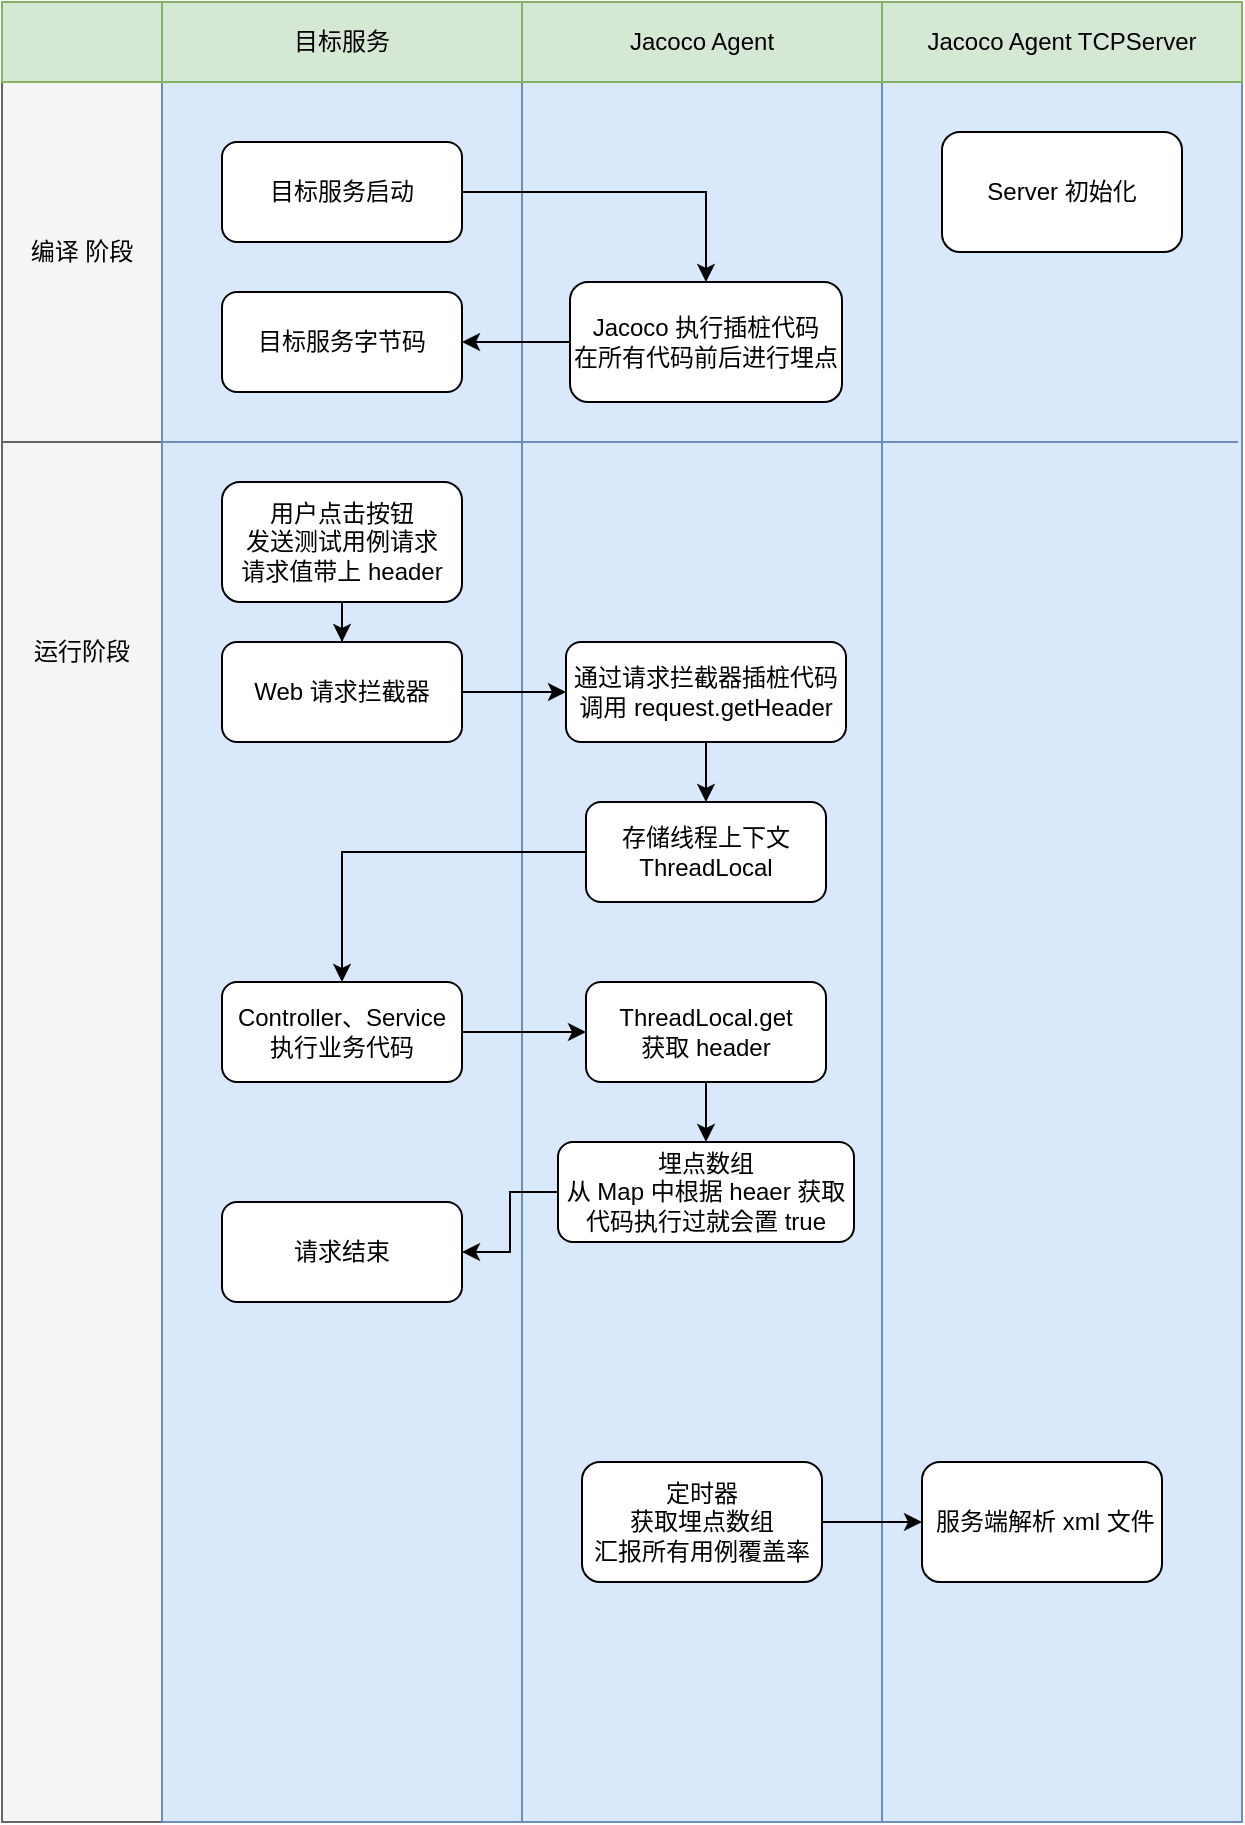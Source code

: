 <mxfile version="26.2.14">
  <diagram name="第 1 页" id="hXDU56195jEEBeuySwYf">
    <mxGraphModel dx="1418" dy="708" grid="1" gridSize="10" guides="1" tooltips="1" connect="1" arrows="1" fold="1" page="1" pageScale="1" pageWidth="827" pageHeight="1169" math="0" shadow="0">
      <root>
        <mxCell id="0" />
        <mxCell id="1" parent="0" />
        <mxCell id="kvxOHXNZiyXfdkXhn_nK-38" value="" style="rounded=0;whiteSpace=wrap;html=1;fillColor=#dae8fc;strokeColor=#6c8ebf;" vertex="1" parent="1">
          <mxGeometry x="510" y="100" width="180" height="880" as="geometry" />
        </mxCell>
        <mxCell id="kvxOHXNZiyXfdkXhn_nK-10" value="" style="rounded=0;whiteSpace=wrap;html=1;fillColor=#f5f5f5;fontColor=#333333;strokeColor=#666666;" vertex="1" parent="1">
          <mxGeometry x="70" y="70" width="440" height="220" as="geometry" />
        </mxCell>
        <mxCell id="kvxOHXNZiyXfdkXhn_nK-17" value="" style="rounded=0;whiteSpace=wrap;html=1;fillColor=#f5f5f5;fontColor=#333333;strokeColor=#666666;" vertex="1" parent="1">
          <mxGeometry x="70" y="290" width="440" height="690" as="geometry" />
        </mxCell>
        <mxCell id="kvxOHXNZiyXfdkXhn_nK-7" value="" style="rounded=0;whiteSpace=wrap;html=1;fillColor=#dae8fc;strokeColor=#6c8ebf;" vertex="1" parent="1">
          <mxGeometry x="330" y="80" width="180" height="900" as="geometry" />
        </mxCell>
        <mxCell id="kvxOHXNZiyXfdkXhn_nK-6" value="" style="rounded=0;whiteSpace=wrap;html=1;fillColor=#dae8fc;strokeColor=#6c8ebf;" vertex="1" parent="1">
          <mxGeometry x="150" y="80" width="180" height="900" as="geometry" />
        </mxCell>
        <mxCell id="kvxOHXNZiyXfdkXhn_nK-2" value="目标服务" style="rounded=0;whiteSpace=wrap;html=1;fillColor=#d5e8d4;strokeColor=#82b366;" vertex="1" parent="1">
          <mxGeometry x="150" y="70" width="180" height="40" as="geometry" />
        </mxCell>
        <mxCell id="kvxOHXNZiyXfdkXhn_nK-4" value="Jacoco Agent" style="rounded=0;whiteSpace=wrap;html=1;fillColor=#d5e8d4;strokeColor=#82b366;" vertex="1" parent="1">
          <mxGeometry x="330" y="70" width="180" height="40" as="geometry" />
        </mxCell>
        <mxCell id="kvxOHXNZiyXfdkXhn_nK-23" style="edgeStyle=orthogonalEdgeStyle;rounded=0;orthogonalLoop=1;jettySize=auto;html=1;entryX=0.5;entryY=0;entryDx=0;entryDy=0;" edge="1" parent="1" source="kvxOHXNZiyXfdkXhn_nK-8" target="kvxOHXNZiyXfdkXhn_nK-9">
          <mxGeometry relative="1" as="geometry" />
        </mxCell>
        <mxCell id="kvxOHXNZiyXfdkXhn_nK-8" value="目标服务启动" style="rounded=1;whiteSpace=wrap;html=1;" vertex="1" parent="1">
          <mxGeometry x="180" y="140" width="120" height="50" as="geometry" />
        </mxCell>
        <mxCell id="kvxOHXNZiyXfdkXhn_nK-9" value="Jacoco 执行插桩代码&lt;br&gt;在所有代码前后进行埋点" style="rounded=1;whiteSpace=wrap;html=1;" vertex="1" parent="1">
          <mxGeometry x="354" y="210" width="136" height="60" as="geometry" />
        </mxCell>
        <mxCell id="kvxOHXNZiyXfdkXhn_nK-11" value="编译 阶段" style="text;html=1;align=center;verticalAlign=middle;whiteSpace=wrap;rounded=0;" vertex="1" parent="1">
          <mxGeometry x="80" y="180" width="60" height="30" as="geometry" />
        </mxCell>
        <mxCell id="kvxOHXNZiyXfdkXhn_nK-12" value="" style="rounded=0;whiteSpace=wrap;html=1;fillColor=#d5e8d4;strokeColor=#82b366;" vertex="1" parent="1">
          <mxGeometry x="70" y="70" width="80" height="40" as="geometry" />
        </mxCell>
        <mxCell id="kvxOHXNZiyXfdkXhn_nK-15" value="" style="endArrow=classic;html=1;rounded=0;exitX=0;exitY=0.5;exitDx=0;exitDy=0;entryX=1;entryY=0.5;entryDx=0;entryDy=0;" edge="1" parent="1" source="kvxOHXNZiyXfdkXhn_nK-9" target="kvxOHXNZiyXfdkXhn_nK-16">
          <mxGeometry width="50" height="50" relative="1" as="geometry">
            <mxPoint x="30" y="420" as="sourcePoint" />
            <mxPoint x="80" y="370" as="targetPoint" />
          </mxGeometry>
        </mxCell>
        <mxCell id="kvxOHXNZiyXfdkXhn_nK-16" value="目标服务字节码" style="rounded=1;whiteSpace=wrap;html=1;" vertex="1" parent="1">
          <mxGeometry x="180" y="215" width="120" height="50" as="geometry" />
        </mxCell>
        <mxCell id="kvxOHXNZiyXfdkXhn_nK-18" value="运行阶段" style="text;html=1;align=center;verticalAlign=middle;whiteSpace=wrap;rounded=0;" vertex="1" parent="1">
          <mxGeometry x="80" y="380" width="60" height="30" as="geometry" />
        </mxCell>
        <mxCell id="kvxOHXNZiyXfdkXhn_nK-24" style="edgeStyle=orthogonalEdgeStyle;rounded=0;orthogonalLoop=1;jettySize=auto;html=1;" edge="1" parent="1" source="kvxOHXNZiyXfdkXhn_nK-19" target="kvxOHXNZiyXfdkXhn_nK-22">
          <mxGeometry relative="1" as="geometry" />
        </mxCell>
        <mxCell id="kvxOHXNZiyXfdkXhn_nK-19" value="用户点击按钮&lt;br&gt;发送测试用例请求&lt;br&gt;请求值带上 header" style="rounded=1;whiteSpace=wrap;html=1;" vertex="1" parent="1">
          <mxGeometry x="180" y="310" width="120" height="60" as="geometry" />
        </mxCell>
        <mxCell id="kvxOHXNZiyXfdkXhn_nK-20" value="" style="endArrow=none;html=1;rounded=0;fillColor=#dae8fc;strokeColor=#6c8ebf;" edge="1" parent="1">
          <mxGeometry width="50" height="50" relative="1" as="geometry">
            <mxPoint x="150" y="290" as="sourcePoint" />
            <mxPoint x="688" y="290" as="targetPoint" />
          </mxGeometry>
        </mxCell>
        <mxCell id="kvxOHXNZiyXfdkXhn_nK-26" style="edgeStyle=orthogonalEdgeStyle;rounded=0;orthogonalLoop=1;jettySize=auto;html=1;entryX=0;entryY=0.5;entryDx=0;entryDy=0;" edge="1" parent="1" source="kvxOHXNZiyXfdkXhn_nK-22" target="kvxOHXNZiyXfdkXhn_nK-25">
          <mxGeometry relative="1" as="geometry" />
        </mxCell>
        <mxCell id="kvxOHXNZiyXfdkXhn_nK-22" value="Web 请求拦截器" style="rounded=1;whiteSpace=wrap;html=1;" vertex="1" parent="1">
          <mxGeometry x="180" y="390" width="120" height="50" as="geometry" />
        </mxCell>
        <mxCell id="kvxOHXNZiyXfdkXhn_nK-28" style="edgeStyle=orthogonalEdgeStyle;rounded=0;orthogonalLoop=1;jettySize=auto;html=1;" edge="1" parent="1" source="kvxOHXNZiyXfdkXhn_nK-25" target="kvxOHXNZiyXfdkXhn_nK-27">
          <mxGeometry relative="1" as="geometry" />
        </mxCell>
        <mxCell id="kvxOHXNZiyXfdkXhn_nK-25" value="通过请求拦截器插桩代码&lt;br&gt;调用 request.getHeader" style="rounded=1;whiteSpace=wrap;html=1;" vertex="1" parent="1">
          <mxGeometry x="352" y="390" width="140" height="50" as="geometry" />
        </mxCell>
        <mxCell id="kvxOHXNZiyXfdkXhn_nK-34" style="edgeStyle=orthogonalEdgeStyle;rounded=0;orthogonalLoop=1;jettySize=auto;html=1;entryX=0.5;entryY=0;entryDx=0;entryDy=0;" edge="1" parent="1" source="kvxOHXNZiyXfdkXhn_nK-27" target="kvxOHXNZiyXfdkXhn_nK-30">
          <mxGeometry relative="1" as="geometry" />
        </mxCell>
        <mxCell id="kvxOHXNZiyXfdkXhn_nK-27" value="存储线程上下文&lt;br&gt;ThreadLocal" style="rounded=1;whiteSpace=wrap;html=1;" vertex="1" parent="1">
          <mxGeometry x="362" y="470" width="120" height="50" as="geometry" />
        </mxCell>
        <mxCell id="kvxOHXNZiyXfdkXhn_nK-33" style="edgeStyle=orthogonalEdgeStyle;rounded=0;orthogonalLoop=1;jettySize=auto;html=1;entryX=0;entryY=0.5;entryDx=0;entryDy=0;" edge="1" parent="1" source="kvxOHXNZiyXfdkXhn_nK-30" target="kvxOHXNZiyXfdkXhn_nK-32">
          <mxGeometry relative="1" as="geometry" />
        </mxCell>
        <mxCell id="kvxOHXNZiyXfdkXhn_nK-30" value="Controller、Service&lt;br&gt;执行业务代码" style="rounded=1;whiteSpace=wrap;html=1;" vertex="1" parent="1">
          <mxGeometry x="180" y="560" width="120" height="50" as="geometry" />
        </mxCell>
        <mxCell id="kvxOHXNZiyXfdkXhn_nK-40" style="edgeStyle=orthogonalEdgeStyle;rounded=0;orthogonalLoop=1;jettySize=auto;html=1;entryX=0.5;entryY=0;entryDx=0;entryDy=0;" edge="1" parent="1" source="kvxOHXNZiyXfdkXhn_nK-32" target="kvxOHXNZiyXfdkXhn_nK-36">
          <mxGeometry relative="1" as="geometry" />
        </mxCell>
        <mxCell id="kvxOHXNZiyXfdkXhn_nK-32" value="ThreadLocal.get&lt;br&gt;获取 header" style="rounded=1;whiteSpace=wrap;html=1;" vertex="1" parent="1">
          <mxGeometry x="362" y="560" width="120" height="50" as="geometry" />
        </mxCell>
        <mxCell id="kvxOHXNZiyXfdkXhn_nK-44" style="edgeStyle=orthogonalEdgeStyle;rounded=0;orthogonalLoop=1;jettySize=auto;html=1;entryX=1;entryY=0.5;entryDx=0;entryDy=0;" edge="1" parent="1" source="kvxOHXNZiyXfdkXhn_nK-36" target="kvxOHXNZiyXfdkXhn_nK-41">
          <mxGeometry relative="1" as="geometry" />
        </mxCell>
        <mxCell id="kvxOHXNZiyXfdkXhn_nK-36" value="埋点数组&lt;br&gt;从 Map 中根据 heaer 获取&lt;br&gt;代码执行过就会置 true" style="rounded=1;whiteSpace=wrap;html=1;" vertex="1" parent="1">
          <mxGeometry x="348" y="640" width="148" height="50" as="geometry" />
        </mxCell>
        <mxCell id="kvxOHXNZiyXfdkXhn_nK-37" value="Jacoco Agent TCPServer" style="rounded=0;whiteSpace=wrap;html=1;fillColor=#d5e8d4;strokeColor=#82b366;" vertex="1" parent="1">
          <mxGeometry x="510" y="70" width="180" height="40" as="geometry" />
        </mxCell>
        <mxCell id="kvxOHXNZiyXfdkXhn_nK-39" value="Server 初始化" style="rounded=1;whiteSpace=wrap;html=1;" vertex="1" parent="1">
          <mxGeometry x="540" y="135" width="120" height="60" as="geometry" />
        </mxCell>
        <mxCell id="kvxOHXNZiyXfdkXhn_nK-41" value="请求结束" style="rounded=1;whiteSpace=wrap;html=1;" vertex="1" parent="1">
          <mxGeometry x="180" y="670" width="120" height="50" as="geometry" />
        </mxCell>
        <mxCell id="kvxOHXNZiyXfdkXhn_nK-48" style="edgeStyle=orthogonalEdgeStyle;rounded=0;orthogonalLoop=1;jettySize=auto;html=1;" edge="1" parent="1" source="kvxOHXNZiyXfdkXhn_nK-45" target="kvxOHXNZiyXfdkXhn_nK-46">
          <mxGeometry relative="1" as="geometry" />
        </mxCell>
        <mxCell id="kvxOHXNZiyXfdkXhn_nK-45" value="定时器&lt;br&gt;获取埋点数组&lt;br&gt;汇报所有用例覆盖率" style="rounded=1;whiteSpace=wrap;html=1;" vertex="1" parent="1">
          <mxGeometry x="360" y="800" width="120" height="60" as="geometry" />
        </mxCell>
        <mxCell id="kvxOHXNZiyXfdkXhn_nK-46" value="&amp;nbsp;服务端解析 xml 文件" style="rounded=1;whiteSpace=wrap;html=1;" vertex="1" parent="1">
          <mxGeometry x="530" y="800" width="120" height="60" as="geometry" />
        </mxCell>
      </root>
    </mxGraphModel>
  </diagram>
</mxfile>
